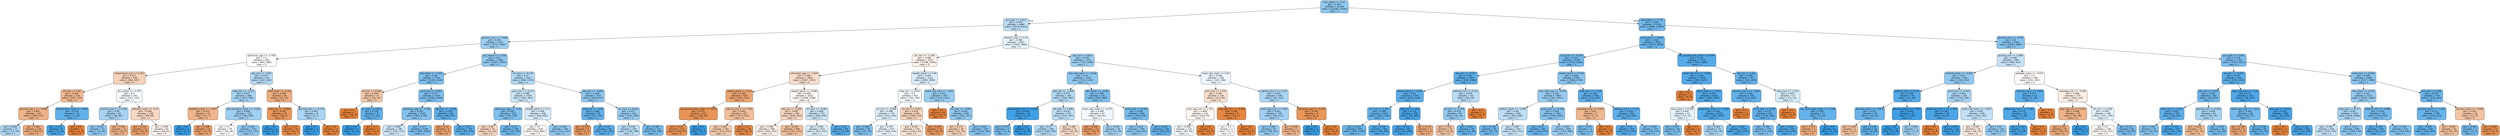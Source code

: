 digraph Tree {
node [shape=box, style="filled, rounded", color="black", fontname="helvetica"] ;
edge [fontname="helvetica"] ;
0 [label="bun_mean <= -0.37\ngini = 0.422\nsamples = 21199\nvalue = [10146, 23344]\nclass = 1", fillcolor="#8fc8f0"] ;
1 [label="gcs_eyes <= 0.412\ngini = 0.479\nsamples = 9849\nvalue = [6178, 9351]\nclass = 1", fillcolor="#bcdef6"] ;
0 -> 1 [labeldistance=2.5, labelangle=45, headlabel="True"] ;
2 [label="glucose_max <= -0.688\ngini = 0.445\nsamples = 5222\nvalue = [2752, 5485]\nclass = 1", fillcolor="#9ccef2"] ;
1 -> 2 ;
3 [label="admission_age <= -0.798\ngini = 0.5\nsamples = 856\nvalue = [691, 688]\nclass = 0", fillcolor="#fffefe"] ;
2 -> 3 ;
4 [label="temperature_max <= 0.301\ngini = 0.477\nsamples = 444\nvalue = [444, 287]\nclass = 0", fillcolor="#f6d2b9"] ;
3 -> 4 ;
5 [label="ptt_max <= 0.95\ngini = 0.426\nsamples = 253\nvalue = [297, 132]\nclass = 0", fillcolor="#f1b991"] ;
4 -> 5 ;
6 [label="glucose_max.2 <= -0.846\ngini = 0.407\nsamples = 243\nvalue = [294, 117]\nclass = 0", fillcolor="#efb388"] ;
5 -> 6 ;
7 [label="gini = 0.469\nsamples = 17\nvalue = [12, 20]\nclass = 1", fillcolor="#b0d8f5"] ;
6 -> 7 ;
8 [label="gini = 0.381\nsamples = 226\nvalue = [282, 97]\nclass = 0", fillcolor="#eeac7d"] ;
6 -> 8 ;
9 [label="temperature_mean <= 0.604\ngini = 0.278\nsamples = 10\nvalue = [3, 15]\nclass = 1", fillcolor="#61b1ea"] ;
5 -> 9 ;
10 [label="gini = 0.117\nsamples = 9\nvalue = [1, 15]\nclass = 1", fillcolor="#46a4e7"] ;
9 -> 10 ;
11 [label="gini = 0.0\nsamples = 1\nvalue = [2, 0]\nclass = 0", fillcolor="#e58139"] ;
9 -> 11 ;
12 [label="gcs_verbal <= -1.235\ngini = 0.5\nsamples = 191\nvalue = [147, 155]\nclass = 1", fillcolor="#f5fafe"] ;
4 -> 12 ;
13 [label="calcium_max.1 <= 0.368\ngini = 0.46\nsamples = 83\nvalue = [48, 86]\nclass = 1", fillcolor="#a8d4f4"] ;
12 -> 13 ;
14 [label="gini = 0.421\nsamples = 72\nvalue = [35, 81]\nclass = 1", fillcolor="#8fc7f0"] ;
13 -> 14 ;
15 [label="gini = 0.401\nsamples = 11\nvalue = [13, 5]\nclass = 0", fillcolor="#efb185"] ;
13 -> 15 ;
16 [label="platelets_mean <= -0.32\ngini = 0.484\nsamples = 108\nvalue = [99, 69]\nclass = 0", fillcolor="#f7d9c3"] ;
12 -> 16 ;
17 [label="gini = 0.314\nsamples = 27\nvalue = [33, 8]\nclass = 0", fillcolor="#eba069"] ;
16 -> 17 ;
18 [label="gini = 0.499\nsamples = 81\nvalue = [66, 61]\nclass = 0", fillcolor="#fdf5f0"] ;
16 -> 18 ;
19 [label="sbp_min <= 1.852\ngini = 0.472\nsamples = 412\nvalue = [247, 401]\nclass = 1", fillcolor="#b3d9f5"] ;
3 -> 19 ;
20 [label="mbp_min <= -1.371\ngini = 0.457\nsamples = 388\nvalue = [213, 389]\nclass = 1", fillcolor="#a5d3f3"] ;
19 -> 20 ;
21 [label="platelets_mean <= -0.667\ngini = 0.413\nsamples = 16\nvalue = [17, 7]\nclass = 0", fillcolor="#f0b58b"] ;
20 -> 21 ;
22 [label="gini = 0.0\nsamples = 2\nvalue = [0, 3]\nclass = 1", fillcolor="#399de5"] ;
21 -> 22 ;
23 [label="gini = 0.308\nsamples = 14\nvalue = [17, 4]\nclass = 0", fillcolor="#eb9f68"] ;
21 -> 23 ;
24 [label="abs_basophils_mean <= -0.359\ngini = 0.448\nsamples = 372\nvalue = [196, 382]\nclass = 1", fillcolor="#9fcff2"] ;
20 -> 24 ;
25 [label="gini = 0.5\nsamples = 59\nvalue = [49, 49]\nclass = 0", fillcolor="#ffffff"] ;
24 -> 25 ;
26 [label="gini = 0.425\nsamples = 313\nvalue = [147, 333]\nclass = 1", fillcolor="#90c8f0"] ;
24 -> 26 ;
27 [label="mbp_mean <= 2.244\ngini = 0.386\nsamples = 24\nvalue = [34, 12]\nclass = 0", fillcolor="#eead7f"] ;
19 -> 27 ;
28 [label="mbp_max <= -0.958\ngini = 0.245\nsamples = 16\nvalue = [30, 5]\nclass = 0", fillcolor="#e9965a"] ;
27 -> 28 ;
29 [label="gini = 0.0\nsamples = 1\nvalue = [0, 3]\nclass = 1", fillcolor="#399de5"] ;
28 -> 29 ;
30 [label="gini = 0.117\nsamples = 15\nvalue = [30, 2]\nclass = 0", fillcolor="#e78946"] ;
28 -> 30 ;
31 [label="glucose_max <= -0.754\ngini = 0.463\nsamples = 8\nvalue = [4, 7]\nclass = 1", fillcolor="#aad5f4"] ;
27 -> 31 ;
32 [label="gini = 0.0\nsamples = 5\nvalue = [0, 7]\nclass = 1", fillcolor="#399de5"] ;
31 -> 32 ;
33 [label="gini = 0.0\nsamples = 3\nvalue = [4, 0]\nclass = 0", fillcolor="#e58139"] ;
31 -> 33 ;
34 [label="gcs_verbal <= -0.308\ngini = 0.42\nsamples = 4366\nvalue = [2061, 4797]\nclass = 1", fillcolor="#8ec7f0"] ;
2 -> 34 ;
35 [label="sbp_mean <= -1.937\ngini = 0.38\nsamples = 2754\nvalue = [1101, 3219]\nclass = 1", fillcolor="#7dbfee"] ;
34 -> 35 ;
36 [label="ptt_min <= 0.064\ngini = 0.459\nsamples = 15\nvalue = [18, 10]\nclass = 0", fillcolor="#f3c7a7"] ;
35 -> 36 ;
37 [label="gini = 0.0\nsamples = 7\nvalue = [16, 0]\nclass = 0", fillcolor="#e58139"] ;
36 -> 37 ;
38 [label="inr_max <= 0.911\ngini = 0.278\nsamples = 8\nvalue = [2, 10]\nclass = 1", fillcolor="#61b1ea"] ;
36 -> 38 ;
39 [label="gini = 0.0\nsamples = 6\nvalue = [0, 10]\nclass = 1", fillcolor="#399de5"] ;
38 -> 39 ;
40 [label="gini = 0.0\nsamples = 2\nvalue = [2, 0]\nclass = 0", fillcolor="#e58139"] ;
38 -> 40 ;
41 [label="pco2_max <= 0.887\ngini = 0.377\nsamples = 2739\nvalue = [1083, 3209]\nclass = 1", fillcolor="#7cbeee"] ;
35 -> 41 ;
42 [label="admission_age <= -1.764\ngini = 0.391\nsamples = 2378\nvalue = [995, 2738]\nclass = 1", fillcolor="#81c1ee"] ;
41 -> 42 ;
43 [label="gini = 0.489\nsamples = 196\nvalue = [130, 175]\nclass = 1", fillcolor="#cce6f8"] ;
42 -> 43 ;
44 [label="gini = 0.377\nsamples = 2182\nvalue = [865, 2563]\nclass = 1", fillcolor="#7cbeee"] ;
42 -> 44 ;
45 [label="sbp_min <= -3.058\ngini = 0.265\nsamples = 361\nvalue = [88, 471]\nclass = 1", fillcolor="#5eafea"] ;
41 -> 45 ;
46 [label="gini = 0.32\nsamples = 4\nvalue = [4, 1]\nclass = 0", fillcolor="#eca06a"] ;
45 -> 46 ;
47 [label="gini = 0.257\nsamples = 357\nvalue = [84, 470]\nclass = 1", fillcolor="#5cafea"] ;
45 -> 47 ;
48 [label="inr_max <= -0.178\ngini = 0.47\nsamples = 1612\nvalue = [960, 1578]\nclass = 1", fillcolor="#b1d9f5"] ;
34 -> 48 ;
49 [label="spo2_min <= -0.475\ngini = 0.488\nsamples = 1058\nvalue = [691, 941]\nclass = 1", fillcolor="#cae5f8"] ;
48 -> 49 ;
50 [label="admission_age <= -1.29\ngini = 0.385\nsamples = 120\nvalue = [49, 139]\nclass = 1", fillcolor="#7fc0ee"] ;
49 -> 50 ;
51 [label="gini = 0.48\nsamples = 15\nvalue = [15, 10]\nclass = 0", fillcolor="#f6d5bd"] ;
50 -> 51 ;
52 [label="gini = 0.33\nsamples = 105\nvalue = [34, 129]\nclass = 1", fillcolor="#6db7ec"] ;
50 -> 52 ;
53 [label="weight_admit <= 0.17\ngini = 0.494\nsamples = 938\nvalue = [642, 802]\nclass = 1", fillcolor="#d7ebfa"] ;
49 -> 53 ;
54 [label="gini = 0.5\nsamples = 634\nvalue = [501, 480]\nclass = 0", fillcolor="#fefaf7"] ;
53 -> 54 ;
55 [label="gini = 0.424\nsamples = 304\nvalue = [141, 322]\nclass = 1", fillcolor="#90c8f0"] ;
53 -> 55 ;
56 [label="sbp_min <= -0.892\ngini = 0.418\nsamples = 554\nvalue = [269, 637]\nclass = 1", fillcolor="#8dc6f0"] ;
48 -> 56 ;
57 [label="mbp_min <= -3.05\ngini = 0.286\nsamples = 93\nvalue = [27, 129]\nclass = 1", fillcolor="#62b2ea"] ;
56 -> 57 ;
58 [label="gini = 0.278\nsamples = 4\nvalue = [5, 1]\nclass = 0", fillcolor="#ea9a61"] ;
57 -> 58 ;
59 [label="gini = 0.25\nsamples = 89\nvalue = [22, 128]\nclass = 1", fillcolor="#5baee9"] ;
57 -> 59 ;
60 [label="inr_max <= 0.012\ngini = 0.437\nsamples = 461\nvalue = [242, 508]\nclass = 1", fillcolor="#97ccf1"] ;
56 -> 60 ;
61 [label="gini = 0.476\nsamples = 249\nvalue = [159, 248]\nclass = 1", fillcolor="#b8dcf6"] ;
60 -> 61 ;
62 [label="gini = 0.367\nsamples = 212\nvalue = [83, 260]\nclass = 1", fillcolor="#78bced"] ;
60 -> 62 ;
63 [label="totalco2_max <= 0.02\ngini = 0.498\nsamples = 4627\nvalue = [3426, 3866]\nclass = 1", fillcolor="#e8f4fc"] ;
1 -> 63 ;
64 [label="ptt_max <= -0.348\ngini = 0.498\nsamples = 3253\nvalue = [2706, 2418]\nclass = 0", fillcolor="#fcf2ea"] ;
63 -> 64 ;
65 [label="admission_age <= -1.605\ngini = 0.488\nsamples = 2042\nvalue = [1847, 1353]\nclass = 0", fillcolor="#f8ddca"] ;
64 -> 65 ;
66 [label="weight_admit <= -0.23\ngini = 0.343\nsamples = 430\nvalue = [551, 155]\nclass = 0", fillcolor="#eca471"] ;
65 -> 66 ;
67 [label="abs_lymphocytes_mean <= 0.619\ngini = 0.225\nsamples = 223\nvalue = [338, 50]\nclass = 0", fillcolor="#e99456"] ;
66 -> 67 ;
68 [label="gini = 0.214\nsamples = 222\nvalue = [338, 47]\nclass = 0", fillcolor="#e99355"] ;
67 -> 68 ;
69 [label="gini = 0.0\nsamples = 1\nvalue = [0, 3]\nclass = 1", fillcolor="#399de5"] ;
67 -> 69 ;
70 [label="calcium_max.1 <= 1.025\ngini = 0.442\nsamples = 207\nvalue = [213, 105]\nclass = 0", fillcolor="#f2bf9b"] ;
66 -> 70 ;
71 [label="gini = 0.467\nsamples = 183\nvalue = [173, 102]\nclass = 0", fillcolor="#f4cbae"] ;
70 -> 71 ;
72 [label="gini = 0.13\nsamples = 24\nvalue = [40, 3]\nclass = 0", fillcolor="#e78a48"] ;
70 -> 72 ;
73 [label="weight_admit <= -0.085\ngini = 0.499\nsamples = 1612\nvalue = [1296, 1198]\nclass = 0", fillcolor="#fdf5f0"] ;
65 -> 73 ;
74 [label="sbp_min <= 0.264\ngini = 0.482\nsamples = 901\nvalue = [830, 563]\nclass = 0", fillcolor="#f7d6bf"] ;
73 -> 74 ;
75 [label="gini = 0.498\nsamples = 495\nvalue = [403, 352]\nclass = 0", fillcolor="#fcefe6"] ;
74 -> 75 ;
76 [label="gini = 0.443\nsamples = 406\nvalue = [427, 211]\nclass = 0", fillcolor="#f2bf9b"] ;
74 -> 76 ;
77 [label="inr_max <= -0.083\ngini = 0.488\nsamples = 711\nvalue = [466, 635]\nclass = 1", fillcolor="#cae5f8"] ;
73 -> 77 ;
78 [label="gini = 0.495\nsamples = 653\nvalue = [453, 555]\nclass = 1", fillcolor="#dbedfa"] ;
77 -> 78 ;
79 [label="gini = 0.24\nsamples = 58\nvalue = [13, 80]\nclass = 1", fillcolor="#59ade9"] ;
77 -> 79 ;
80 [label="weight_admit <= 0.49\ngini = 0.494\nsamples = 1211\nvalue = [859, 1065]\nclass = 1", fillcolor="#d9ecfa"] ;
64 -> 80 ;
81 [label="mbp_min <= 0.837\ngini = 0.5\nsamples = 919\nvalue = [705, 742]\nclass = 1", fillcolor="#f5fafe"] ;
80 -> 81 ;
82 [label="ph_min <= -0.698\ngini = 0.496\nsamples = 716\nvalue = [516, 619]\nclass = 1", fillcolor="#deeffb"] ;
81 -> 82 ;
83 [label="gini = 0.389\nsamples = 59\nvalue = [27, 75]\nclass = 1", fillcolor="#80c0ee"] ;
82 -> 83 ;
84 [label="gini = 0.499\nsamples = 657\nvalue = [489, 544]\nclass = 1", fillcolor="#ebf5fc"] ;
82 -> 84 ;
85 [label="inr_min <= 0.255\ngini = 0.478\nsamples = 203\nvalue = [189, 123]\nclass = 0", fillcolor="#f6d3ba"] ;
81 -> 85 ;
86 [label="gini = 0.493\nsamples = 170\nvalue = [146, 115]\nclass = 0", fillcolor="#f9e4d5"] ;
85 -> 86 ;
87 [label="gini = 0.265\nsamples = 33\nvalue = [43, 8]\nclass = 0", fillcolor="#ea985e"] ;
85 -> 87 ;
88 [label="heart_rate_max <= -1.662\ngini = 0.437\nsamples = 292\nvalue = [154, 323]\nclass = 1", fillcolor="#97ccf1"] ;
80 -> 88 ;
89 [label="gini = 0.0\nsamples = 10\nvalue = [12, 0]\nclass = 0", fillcolor="#e58139"] ;
88 -> 89 ;
90 [label="inr_max <= -0.462\ngini = 0.424\nsamples = 282\nvalue = [142, 323]\nclass = 1", fillcolor="#90c8f0"] ;
88 -> 90 ;
91 [label="gini = 0.475\nsamples = 26\nvalue = [22, 14]\nclass = 0", fillcolor="#f6d1b7"] ;
90 -> 91 ;
92 [label="gini = 0.403\nsamples = 256\nvalue = [120, 309]\nclass = 1", fillcolor="#86c3ef"] ;
90 -> 92 ;
93 [label="sbp_min <= 0.851\ngini = 0.444\nsamples = 1374\nvalue = [720, 1448]\nclass = 1", fillcolor="#9bcef2"] ;
63 -> 93 ;
94 [label="resp_rate_mean <= -0.546\ngini = 0.42\nsamples = 1136\nvalue = [533, 1242]\nclass = 1", fillcolor="#8ec7f0"] ;
93 -> 94 ;
95 [label="dbp_min <= -1.406\ngini = 0.472\nsamples = 395\nvalue = [236, 382]\nclass = 1", fillcolor="#b3daf5"] ;
94 -> 95 ;
96 [label="temperature_min <= -0.634\ngini = 0.069\nsamples = 18\nvalue = [1, 27]\nclass = 1", fillcolor="#40a1e6"] ;
95 -> 96 ;
97 [label="gini = 0.375\nsamples = 4\nvalue = [1, 3]\nclass = 1", fillcolor="#7bbeee"] ;
96 -> 97 ;
98 [label="gini = 0.0\nsamples = 14\nvalue = [0, 24]\nclass = 1", fillcolor="#399de5"] ;
96 -> 98 ;
99 [label="ph_max <= 1.398\ngini = 0.479\nsamples = 377\nvalue = [235, 355]\nclass = 1", fillcolor="#bcdef6"] ;
95 -> 99 ;
100 [label="gini = 0.47\nsamples = 340\nvalue = [199, 329]\nclass = 1", fillcolor="#b1d8f5"] ;
99 -> 100 ;
101 [label="gini = 0.487\nsamples = 37\nvalue = [36, 26]\nclass = 0", fillcolor="#f8dcc8"] ;
99 -> 101 ;
102 [label="wbc_mean <= -0.693\ngini = 0.382\nsamples = 741\nvalue = [297, 860]\nclass = 1", fillcolor="#7dbfee"] ;
94 -> 102 ;
103 [label="heart_rate_mean <= -0.275\ngini = 0.499\nsamples = 47\nvalue = [39, 42]\nclass = 1", fillcolor="#f1f8fd"] ;
102 -> 103 ;
104 [label="gini = 0.298\nsamples = 13\nvalue = [18, 4]\nclass = 0", fillcolor="#eb9d65"] ;
103 -> 104 ;
105 [label="gini = 0.458\nsamples = 34\nvalue = [21, 38]\nclass = 1", fillcolor="#a6d3f3"] ;
103 -> 105 ;
106 [label="pco2_max <= 0.204\ngini = 0.365\nsamples = 694\nvalue = [258, 818]\nclass = 1", fillcolor="#77bced"] ;
102 -> 106 ;
107 [label="gini = 0.415\nsamples = 364\nvalue = [168, 403]\nclass = 1", fillcolor="#8cc6f0"] ;
106 -> 107 ;
108 [label="gini = 0.293\nsamples = 330\nvalue = [90, 415]\nclass = 1", fillcolor="#64b2eb"] ;
106 -> 108 ;
109 [label="heart_rate_mean <= 0.45\ngini = 0.499\nsamples = 238\nvalue = [187, 206]\nclass = 1", fillcolor="#edf6fd"] ;
93 -> 109 ;
110 [label="po2_max <= 1.534\ngini = 0.491\nsamples = 130\nvalue = [123, 94]\nclass = 0", fillcolor="#f9e1d0"] ;
109 -> 110 ;
111 [label="resp_rate_min <= 1.701\ngini = 0.499\nsamples = 121\nvalue = [100, 93]\nclass = 0", fillcolor="#fdf6f1"] ;
110 -> 111 ;
112 [label="gini = 0.499\nsamples = 115\nvalue = [87, 93]\nclass = 1", fillcolor="#f2f9fd"] ;
111 -> 112 ;
113 [label="gini = 0.0\nsamples = 6\nvalue = [13, 0]\nclass = 0", fillcolor="#e58139"] ;
111 -> 113 ;
114 [label="resp_rate_min <= -0.506\ngini = 0.08\nsamples = 9\nvalue = [23, 1]\nclass = 0", fillcolor="#e68642"] ;
110 -> 114 ;
115 [label="gini = 0.5\nsamples = 2\nvalue = [1, 1]\nclass = 0", fillcolor="#ffffff"] ;
114 -> 115 ;
116 [label="gini = 0.0\nsamples = 7\nvalue = [22, 0]\nclass = 0", fillcolor="#e58139"] ;
114 -> 116 ;
117 [label="calcium_min.1 <= 2.327\ngini = 0.463\nsamples = 108\nvalue = [64, 112]\nclass = 1", fillcolor="#aad5f4"] ;
109 -> 117 ;
118 [label="heart_rate_min <= 2.302\ngini = 0.451\nsamples = 104\nvalue = [58, 111]\nclass = 1", fillcolor="#a0d0f3"] ;
117 -> 118 ;
119 [label="gini = 0.428\nsamples = 97\nvalue = [48, 107]\nclass = 1", fillcolor="#92c9f1"] ;
118 -> 119 ;
120 [label="gini = 0.408\nsamples = 7\nvalue = [10, 4]\nclass = 0", fillcolor="#efb388"] ;
118 -> 120 ;
121 [label="admission_age <= -0.155\ngini = 0.245\nsamples = 4\nvalue = [6, 1]\nclass = 0", fillcolor="#e9965a"] ;
117 -> 121 ;
122 [label="gini = 0.0\nsamples = 1\nvalue = [0, 1]\nclass = 1", fillcolor="#399de5"] ;
121 -> 122 ;
123 [label="gini = 0.0\nsamples = 3\nvalue = [6, 0]\nclass = 0", fillcolor="#e58139"] ;
121 -> 123 ;
124 [label="sbp_mean <= 0.135\ngini = 0.344\nsamples = 11350\nvalue = [3968, 13993]\nclass = 1", fillcolor="#71b9ec"] ;
0 -> 124 [labeldistance=2.5, labelangle=-45, headlabel="False"] ;
125 [label="pco2_max <= -0.052\ngini = 0.304\nsamples = 7010\nvalue = [2075, 9030]\nclass = 1", fillcolor="#66b4eb"] ;
124 -> 125 ;
126 [label="pco2_min <= -0.134\ngini = 0.353\nsamples = 4234\nvalue = [1532, 5164]\nclass = 1", fillcolor="#74baed"] ;
125 -> 126 ;
127 [label="sbp_min <= 0.553\ngini = 0.261\nsamples = 1833\nvalue = [446, 2446]\nclass = 1", fillcolor="#5dafea"] ;
126 -> 127 ;
128 [label="weight_admit <= 0.367\ngini = 0.25\nsamples = 1779\nvalue = [410, 2390]\nclass = 1", fillcolor="#5baee9"] ;
127 -> 128 ;
129 [label="inr_max <= 0.201\ngini = 0.288\nsamples = 1329\nvalue = [365, 1725]\nclass = 1", fillcolor="#63b2eb"] ;
128 -> 129 ;
130 [label="gini = 0.319\nsamples = 947\nvalue = [297, 1197]\nclass = 1", fillcolor="#6ab5eb"] ;
129 -> 130 ;
131 [label="gini = 0.202\nsamples = 382\nvalue = [68, 528]\nclass = 1", fillcolor="#52aae8"] ;
129 -> 131 ;
132 [label="dbp_min <= 1.63\ngini = 0.119\nsamples = 450\nvalue = [45, 665]\nclass = 1", fillcolor="#46a4e7"] ;
128 -> 132 ;
133 [label="gini = 0.112\nsamples = 447\nvalue = [42, 664]\nclass = 1", fillcolor="#46a3e7"] ;
132 -> 133 ;
134 [label="gini = 0.375\nsamples = 3\nvalue = [3, 1]\nclass = 0", fillcolor="#eeab7b"] ;
132 -> 134 ;
135 [label="totalco2_min <= 0.122\ngini = 0.476\nsamples = 54\nvalue = [36, 56]\nclass = 1", fillcolor="#b8dcf6"] ;
127 -> 135 ;
136 [label="ph_min <= -0.158\ngini = 0.433\nsamples = 49\nvalue = [26, 56]\nclass = 1", fillcolor="#95caf1"] ;
135 -> 136 ;
137 [label="gini = 0.454\nsamples = 15\nvalue = [15, 8]\nclass = 0", fillcolor="#f3c4a3"] ;
136 -> 137 ;
138 [label="gini = 0.303\nsamples = 34\nvalue = [11, 48]\nclass = 1", fillcolor="#66b3eb"] ;
136 -> 138 ;
139 [label="gini = 0.0\nsamples = 5\nvalue = [10, 0]\nclass = 0", fillcolor="#e58139"] ;
135 -> 139 ;
140 [label="weight_admit <= 0.529\ngini = 0.408\nsamples = 2401\nvalue = [1086, 2718]\nclass = 1", fillcolor="#88c4ef"] ;
126 -> 140 ;
141 [label="resp_rate_max <= -0.559\ngini = 0.435\nsamples = 1893\nvalue = [961, 2051]\nclass = 1", fillcolor="#96cbf1"] ;
140 -> 141 ;
142 [label="sodium_mean <= -1.409\ngini = 0.48\nsamples = 626\nvalue = [403, 606]\nclass = 1", fillcolor="#bddef6"] ;
141 -> 142 ;
143 [label="gini = 0.338\nsamples = 59\nvalue = [20, 73]\nclass = 1", fillcolor="#6fb8ec"] ;
142 -> 143 ;
144 [label="gini = 0.487\nsamples = 567\nvalue = [383, 533]\nclass = 1", fillcolor="#c7e3f8"] ;
142 -> 144 ;
145 [label="pco2_max <= -0.138\ngini = 0.402\nsamples = 1267\nvalue = [558, 1445]\nclass = 1", fillcolor="#85c3ef"] ;
141 -> 145 ;
146 [label="gini = 0.31\nsamples = 467\nvalue = [142, 597]\nclass = 1", fillcolor="#68b4eb"] ;
145 -> 146 ;
147 [label="gini = 0.442\nsamples = 800\nvalue = [416, 848]\nclass = 1", fillcolor="#9acdf2"] ;
145 -> 147 ;
148 [label="mbp_max <= -1.428\ngini = 0.266\nsamples = 508\nvalue = [125, 667]\nclass = 1", fillcolor="#5eafea"] ;
140 -> 148 ;
149 [label="aniongap_max <= 0.512\ngini = 0.42\nsamples = 7\nvalue = [7, 3]\nclass = 0", fillcolor="#f0b78e"] ;
148 -> 149 ;
150 [label="gini = 0.375\nsamples = 4\nvalue = [1, 3]\nclass = 1", fillcolor="#7bbeee"] ;
149 -> 150 ;
151 [label="gini = 0.0\nsamples = 3\nvalue = [6, 0]\nclass = 0", fillcolor="#e58139"] ;
149 -> 151 ;
152 [label="calcium_min.1 <= 0.75\ngini = 0.256\nsamples = 501\nvalue = [118, 664]\nclass = 1", fillcolor="#5caeea"] ;
148 -> 152 ;
153 [label="gini = 0.22\nsamples = 394\nvalue = [79, 549]\nclass = 1", fillcolor="#55abe9"] ;
152 -> 153 ;
154 [label="gini = 0.378\nsamples = 107\nvalue = [39, 115]\nclass = 1", fillcolor="#7cbeee"] ;
152 -> 154 ;
155 [label="abs_lymphocytes_mean <= 0.045\ngini = 0.216\nsamples = 2776\nvalue = [543, 3866]\nclass = 1", fillcolor="#55abe9"] ;
125 -> 155 ;
156 [label="heart_rate_min <= -3.509\ngini = 0.198\nsamples = 2259\nvalue = [401, 3207]\nclass = 1", fillcolor="#52a9e8"] ;
155 -> 156 ;
157 [label="gini = 0.0\nsamples = 3\nvalue = [6, 0]\nclass = 0", fillcolor="#e58139"] ;
156 -> 157 ;
158 [label="spo2_mean <= -6.917\ngini = 0.195\nsamples = 2256\nvalue = [395, 3207]\nclass = 1", fillcolor="#51a9e8"] ;
156 -> 158 ;
159 [label="bun_mean <= 0.794\ngini = 0.497\nsamples = 22\nvalue = [13, 15]\nclass = 1", fillcolor="#e5f2fc"] ;
158 -> 159 ;
160 [label="gini = 0.375\nsamples = 16\nvalue = [5, 15]\nclass = 1", fillcolor="#7bbeee"] ;
159 -> 160 ;
161 [label="gini = 0.0\nsamples = 6\nvalue = [8, 0]\nclass = 0", fillcolor="#e58139"] ;
159 -> 161 ;
162 [label="potassium_max.1 <= -1.228\ngini = 0.191\nsamples = 2234\nvalue = [382, 3192]\nclass = 1", fillcolor="#51a9e8"] ;
158 -> 162 ;
163 [label="gini = 0.461\nsamples = 37\nvalue = [22, 39]\nclass = 1", fillcolor="#a9d4f4"] ;
162 -> 163 ;
164 [label="gini = 0.184\nsamples = 2197\nvalue = [360, 3153]\nclass = 1", fillcolor="#50a8e8"] ;
162 -> 164 ;
165 [label="ptt_min <= 1.66\ngini = 0.292\nsamples = 517\nvalue = [142, 659]\nclass = 1", fillcolor="#64b2eb"] ;
155 -> 165 ;
166 [label="calcium_max.1 <= -1.823\ngini = 0.281\nsamples = 502\nvalue = [131, 645]\nclass = 1", fillcolor="#61b1ea"] ;
165 -> 166 ;
167 [label="gini = 0.0\nsamples = 1\nvalue = [5, 0]\nclass = 0", fillcolor="#e58139"] ;
166 -> 167 ;
168 [label="pco2_max <= 0.289\ngini = 0.273\nsamples = 501\nvalue = [126, 645]\nclass = 1", fillcolor="#60b0ea"] ;
166 -> 168 ;
169 [label="gini = 0.383\nsamples = 176\nvalue = [73, 210]\nclass = 1", fillcolor="#7ebfee"] ;
168 -> 169 ;
170 [label="gini = 0.194\nsamples = 325\nvalue = [53, 435]\nclass = 1", fillcolor="#51a9e8"] ;
168 -> 170 ;
171 [label="mbp_max <= -1.017\ngini = 0.493\nsamples = 15\nvalue = [11, 14]\nclass = 1", fillcolor="#d5eaf9"] ;
165 -> 171 ;
172 [label="gini = 0.0\nsamples = 4\nvalue = [8, 0]\nclass = 0", fillcolor="#e58139"] ;
171 -> 172 ;
173 [label="abs_monocytes_mean <= -0.198\ngini = 0.291\nsamples = 11\nvalue = [3, 14]\nclass = 1", fillcolor="#63b2eb"] ;
171 -> 173 ;
174 [label="gini = 0.375\nsamples = 3\nvalue = [3, 1]\nclass = 0", fillcolor="#eeab7b"] ;
173 -> 174 ;
175 [label="gini = 0.0\nsamples = 8\nvalue = [0, 13]\nclass = 1", fillcolor="#399de5"] ;
173 -> 175 ;
176 [label="glucose_max <= -0.743\ngini = 0.4\nsamples = 4340\nvalue = [1893, 4963]\nclass = 1", fillcolor="#85c2ef"] ;
124 -> 176 ;
177 [label="glucose_min <= -0.484\ngini = 0.485\nsamples = 588\nvalue = [390, 552]\nclass = 1", fillcolor="#c5e2f7"] ;
176 -> 177 ;
178 [label="chloride_mean <= -0.991\ngini = 0.427\nsamples = 290\nvalue = [139, 310]\nclass = 1", fillcolor="#92c9f1"] ;
177 -> 178 ;
179 [label="totalco2_min <= 0.122\ngini = 0.209\nsamples = 55\nvalue = [11, 82]\nclass = 1", fillcolor="#54aae8"] ;
178 -> 179 ;
180 [label="glucose_max.2 <= -0.875\ngini = 0.315\nsamples = 30\nvalue = [10, 41]\nclass = 1", fillcolor="#69b5eb"] ;
179 -> 180 ;
181 [label="gini = 0.444\nsamples = 2\nvalue = [2, 1]\nclass = 0", fillcolor="#f2c09c"] ;
180 -> 181 ;
182 [label="gini = 0.278\nsamples = 28\nvalue = [8, 40]\nclass = 1", fillcolor="#61b1ea"] ;
180 -> 182 ;
183 [label="glucose_max.2 <= -0.561\ngini = 0.046\nsamples = 25\nvalue = [1, 41]\nclass = 1", fillcolor="#3e9fe6"] ;
179 -> 183 ;
184 [label="gini = 0.0\nsamples = 22\nvalue = [0, 39]\nclass = 1", fillcolor="#399de5"] ;
183 -> 184 ;
185 [label="gini = 0.444\nsamples = 3\nvalue = [1, 2]\nclass = 1", fillcolor="#9ccef2"] ;
183 -> 185 ;
186 [label="pco2_min <= -0.261\ngini = 0.461\nsamples = 235\nvalue = [128, 228]\nclass = 1", fillcolor="#a8d4f4"] ;
178 -> 186 ;
187 [label="potassium_max.1 <= -1.049\ngini = 0.145\nsamples = 35\nvalue = [4, 47]\nclass = 1", fillcolor="#4aa5e7"] ;
186 -> 187 ;
188 [label="gini = 0.0\nsamples = 1\nvalue = [2, 0]\nclass = 0", fillcolor="#e58139"] ;
187 -> 188 ;
189 [label="gini = 0.078\nsamples = 34\nvalue = [2, 47]\nclass = 1", fillcolor="#41a1e6"] ;
187 -> 189 ;
190 [label="heart_rate_mean <= -0.907\ngini = 0.483\nsamples = 200\nvalue = [124, 181]\nclass = 1", fillcolor="#c1e0f7"] ;
186 -> 190 ;
191 [label="gini = 0.495\nsamples = 74\nvalue = [66, 54]\nclass = 0", fillcolor="#fae8db"] ;
190 -> 191 ;
192 [label="gini = 0.43\nsamples = 126\nvalue = [58, 127]\nclass = 1", fillcolor="#93caf1"] ;
190 -> 192 ;
193 [label="platelets_mean <= -0.937\ngini = 0.5\nsamples = 298\nvalue = [251, 242]\nclass = 0", fillcolor="#fefaf8"] ;
177 -> 193 ;
194 [label="calcium_max.1 <= 1.956\ngini = 0.257\nsamples = 23\nvalue = [5, 28]\nclass = 1", fillcolor="#5caeea"] ;
193 -> 194 ;
195 [label="potassium_max.1 <= 1.697\ngini = 0.175\nsamples = 22\nvalue = [3, 28]\nclass = 1", fillcolor="#4ea8e8"] ;
194 -> 195 ;
196 [label="gini = 0.124\nsamples = 21\nvalue = [2, 28]\nclass = 1", fillcolor="#47a4e7"] ;
195 -> 196 ;
197 [label="gini = 0.0\nsamples = 1\nvalue = [1, 0]\nclass = 0", fillcolor="#e58139"] ;
195 -> 197 ;
198 [label="gini = 0.0\nsamples = 1\nvalue = [2, 0]\nclass = 0", fillcolor="#e58139"] ;
194 -> 198 ;
199 [label="aniongap_min <= -0.409\ngini = 0.498\nsamples = 275\nvalue = [246, 214]\nclass = 0", fillcolor="#fcefe5"] ;
193 -> 199 ;
200 [label="resp_rate_min <= 1.011\ngini = 0.408\nsamples = 79\nvalue = [95, 38]\nclass = 0", fillcolor="#efb388"] ;
199 -> 200 ;
201 [label="gini = 0.371\nsamples = 74\nvalue = [95, 31]\nclass = 0", fillcolor="#edaa7a"] ;
200 -> 201 ;
202 [label="gini = 0.0\nsamples = 5\nvalue = [0, 7]\nclass = 1", fillcolor="#399de5"] ;
200 -> 202 ;
203 [label="ph_min <= 0.706\ngini = 0.497\nsamples = 196\nvalue = [151, 176]\nclass = 1", fillcolor="#e3f1fb"] ;
199 -> 203 ;
204 [label="gini = 0.5\nsamples = 156\nvalue = [135, 127]\nclass = 0", fillcolor="#fdf8f3"] ;
203 -> 204 ;
205 [label="gini = 0.371\nsamples = 40\nvalue = [16, 49]\nclass = 1", fillcolor="#7abded"] ;
203 -> 205 ;
206 [label="gcs_eyes <= -0.461\ngini = 0.379\nsamples = 3752\nvalue = [1503, 4411]\nclass = 1", fillcolor="#7cbeee"] ;
176 -> 206 ;
207 [label="ptt_min <= -0.442\ngini = 0.237\nsamples = 814\nvalue = [176, 1105]\nclass = 1", fillcolor="#59ade9"] ;
206 -> 207 ;
208 [label="sbp_min <= 0.957\ngini = 0.341\nsamples = 292\nvalue = [98, 352]\nclass = 1", fillcolor="#70b8ec"] ;
207 -> 208 ;
209 [label="mbp_max <= -0.037\ngini = 0.262\nsamples = 201\nvalue = [48, 261]\nclass = 1", fillcolor="#5dafea"] ;
208 -> 209 ;
210 [label="gini = 0.402\nsamples = 74\nvalue = [32, 83]\nclass = 1", fillcolor="#85c3ef"] ;
209 -> 210 ;
211 [label="gini = 0.151\nsamples = 127\nvalue = [16, 178]\nclass = 1", fillcolor="#4ba6e7"] ;
209 -> 211 ;
212 [label="glucose_min <= 0.003\ngini = 0.458\nsamples = 91\nvalue = [50, 91]\nclass = 1", fillcolor="#a6d3f3"] ;
208 -> 212 ;
213 [label="gini = 0.424\nsamples = 27\nvalue = [25, 11]\nclass = 0", fillcolor="#f0b890"] ;
212 -> 213 ;
214 [label="gini = 0.363\nsamples = 64\nvalue = [25, 80]\nclass = 1", fillcolor="#77bced"] ;
212 -> 214 ;
215 [label="resp_rate_max <= -1.18\ngini = 0.17\nsamples = 522\nvalue = [78, 753]\nclass = 1", fillcolor="#4ea7e8"] ;
207 -> 215 ;
216 [label="heart_rate_max <= -1.613\ngini = 0.346\nsamples = 58\nvalue = [22, 77]\nclass = 1", fillcolor="#72b9ec"] ;
215 -> 216 ;
217 [label="gini = 0.346\nsamples = 6\nvalue = [7, 2]\nclass = 0", fillcolor="#eca572"] ;
216 -> 217 ;
218 [label="gini = 0.278\nsamples = 52\nvalue = [15, 75]\nclass = 1", fillcolor="#61b1ea"] ;
216 -> 218 ;
219 [label="sbp_max <= -0.512\ngini = 0.141\nsamples = 464\nvalue = [56, 676]\nclass = 1", fillcolor="#49a5e7"] ;
215 -> 219 ;
220 [label="gini = 0.0\nsamples = 2\nvalue = [3, 0]\nclass = 0", fillcolor="#e58139"] ;
219 -> 220 ;
221 [label="gini = 0.135\nsamples = 462\nvalue = [53, 676]\nclass = 1", fillcolor="#49a5e7"] ;
219 -> 221 ;
222 [label="pco2_max <= -0.052\ngini = 0.409\nsamples = 2938\nvalue = [1327, 3306]\nclass = 1", fillcolor="#88c4ef"] ;
206 -> 222 ;
223 [label="bun_mean <= 0.414\ngini = 0.431\nsamples = 2219\nvalue = [1092, 2384]\nclass = 1", fillcolor="#94caf1"] ;
222 -> 223 ;
224 [label="mbp_max <= 0.277\ngini = 0.46\nsamples = 1454\nvalue = [816, 1460]\nclass = 1", fillcolor="#a8d4f4"] ;
223 -> 224 ;
225 [label="gini = 0.485\nsamples = 810\nvalue = [516, 730]\nclass = 1", fillcolor="#c5e2f7"] ;
224 -> 225 ;
226 [label="gini = 0.413\nsamples = 644\nvalue = [300, 730]\nclass = 1", fillcolor="#8ac5f0"] ;
224 -> 226 ;
227 [label="totalco2_min <= -0.086\ngini = 0.354\nsamples = 765\nvalue = [276, 924]\nclass = 1", fillcolor="#74baed"] ;
223 -> 227 ;
228 [label="gini = 0.259\nsamples = 253\nvalue = [60, 333]\nclass = 1", fillcolor="#5dafea"] ;
227 -> 228 ;
229 [label="gini = 0.392\nsamples = 512\nvalue = [216, 591]\nclass = 1", fillcolor="#81c1ef"] ;
227 -> 229 ;
230 [label="sbp_min <= 2.546\ngini = 0.324\nsamples = 719\nvalue = [235, 922]\nclass = 1", fillcolor="#6bb6ec"] ;
222 -> 230 ;
231 [label="glucose_max.2 <= 3.234\ngini = 0.311\nsamples = 700\nvalue = [218, 913]\nclass = 1", fillcolor="#68b4eb"] ;
230 -> 231 ;
232 [label="gini = 0.295\nsamples = 681\nvalue = [198, 903]\nclass = 1", fillcolor="#64b2eb"] ;
231 -> 232 ;
233 [label="gini = 0.444\nsamples = 19\nvalue = [20, 10]\nclass = 0", fillcolor="#f2c09c"] ;
231 -> 233 ;
234 [label="glucose_mean <= -0.448\ngini = 0.453\nsamples = 19\nvalue = [17, 9]\nclass = 0", fillcolor="#f3c4a2"] ;
230 -> 234 ;
235 [label="gini = 0.346\nsamples = 7\nvalue = [2, 7]\nclass = 1", fillcolor="#72b9ec"] ;
234 -> 235 ;
236 [label="gini = 0.208\nsamples = 12\nvalue = [15, 2]\nclass = 0", fillcolor="#e89253"] ;
234 -> 236 ;
}